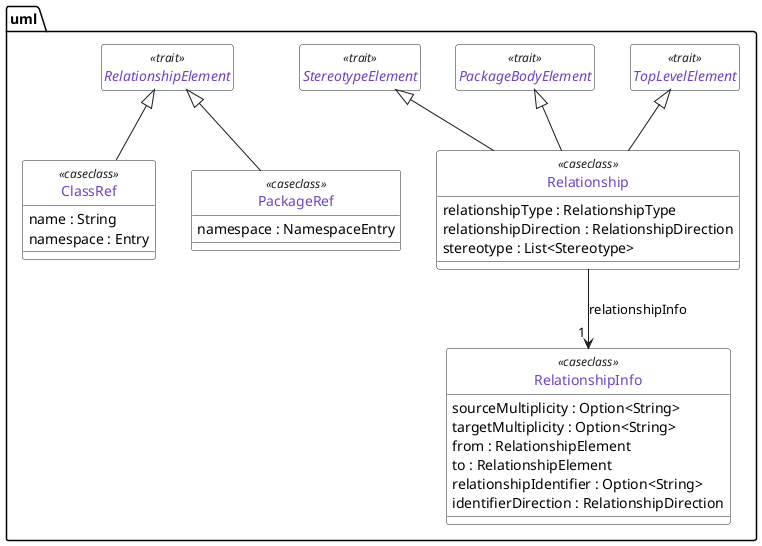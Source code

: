 @startuml 
uml.TopLevelElement <|-- uml.Relationship 
uml.PackageBodyElement <|-- uml.Relationship 
uml.StereotypeElement <|-- uml.Relationship 
uml.RelationshipElement <|-- uml.ClassRef 
uml.RelationshipElement <|-- uml.PackageRef 

abstract class uml.RelationshipElement << trait >>
abstract class uml.TopLevelElement << trait >>
abstract class uml.PackageBodyElement << trait >>
abstract class uml.StereotypeElement << trait >>
class uml.RelationshipInfo << caseclass >>{
        sourceMultiplicity : Option<String>
        targetMultiplicity : Option<String>  
        from : RelationshipElement  
        to : RelationshipElement  
        relationshipIdentifier : Option<String>  
        identifierDirection : RelationshipDirection
    }

class uml.Relationship << caseclass >>{
    relationshipType : RelationshipType
    relationshipDirection : RelationshipDirection  
    stereotype : List<Stereotype>
}
class uml.PackageRef << caseclass >>{
        namespace : NamespaceEntry
}
class uml.ClassRef << caseclass >>{
    name : String 
    namespace : Entry
}

uml.Relationship --> "1 " uml.RelationshipInfo : relationshipInfo

hide << trait >> members 
hide circle 
skinparam defaultFontName Source Code Pro

skinparam ClassStereotypeFontColor #1b1f23

skinparam class {
    BackgroundColor White
    BorderColor #1b1f23
    ArrowColor #1b1f23
    FontColor #6f42c1
}

skinparam note {
    BackgroundColor White
    BorderColor #1b1f23
    ArrowColor #1b1f23
    FontColor #d73a49
}


skinparam stereotype {
    FontColor #d73a49
}
@enduml 